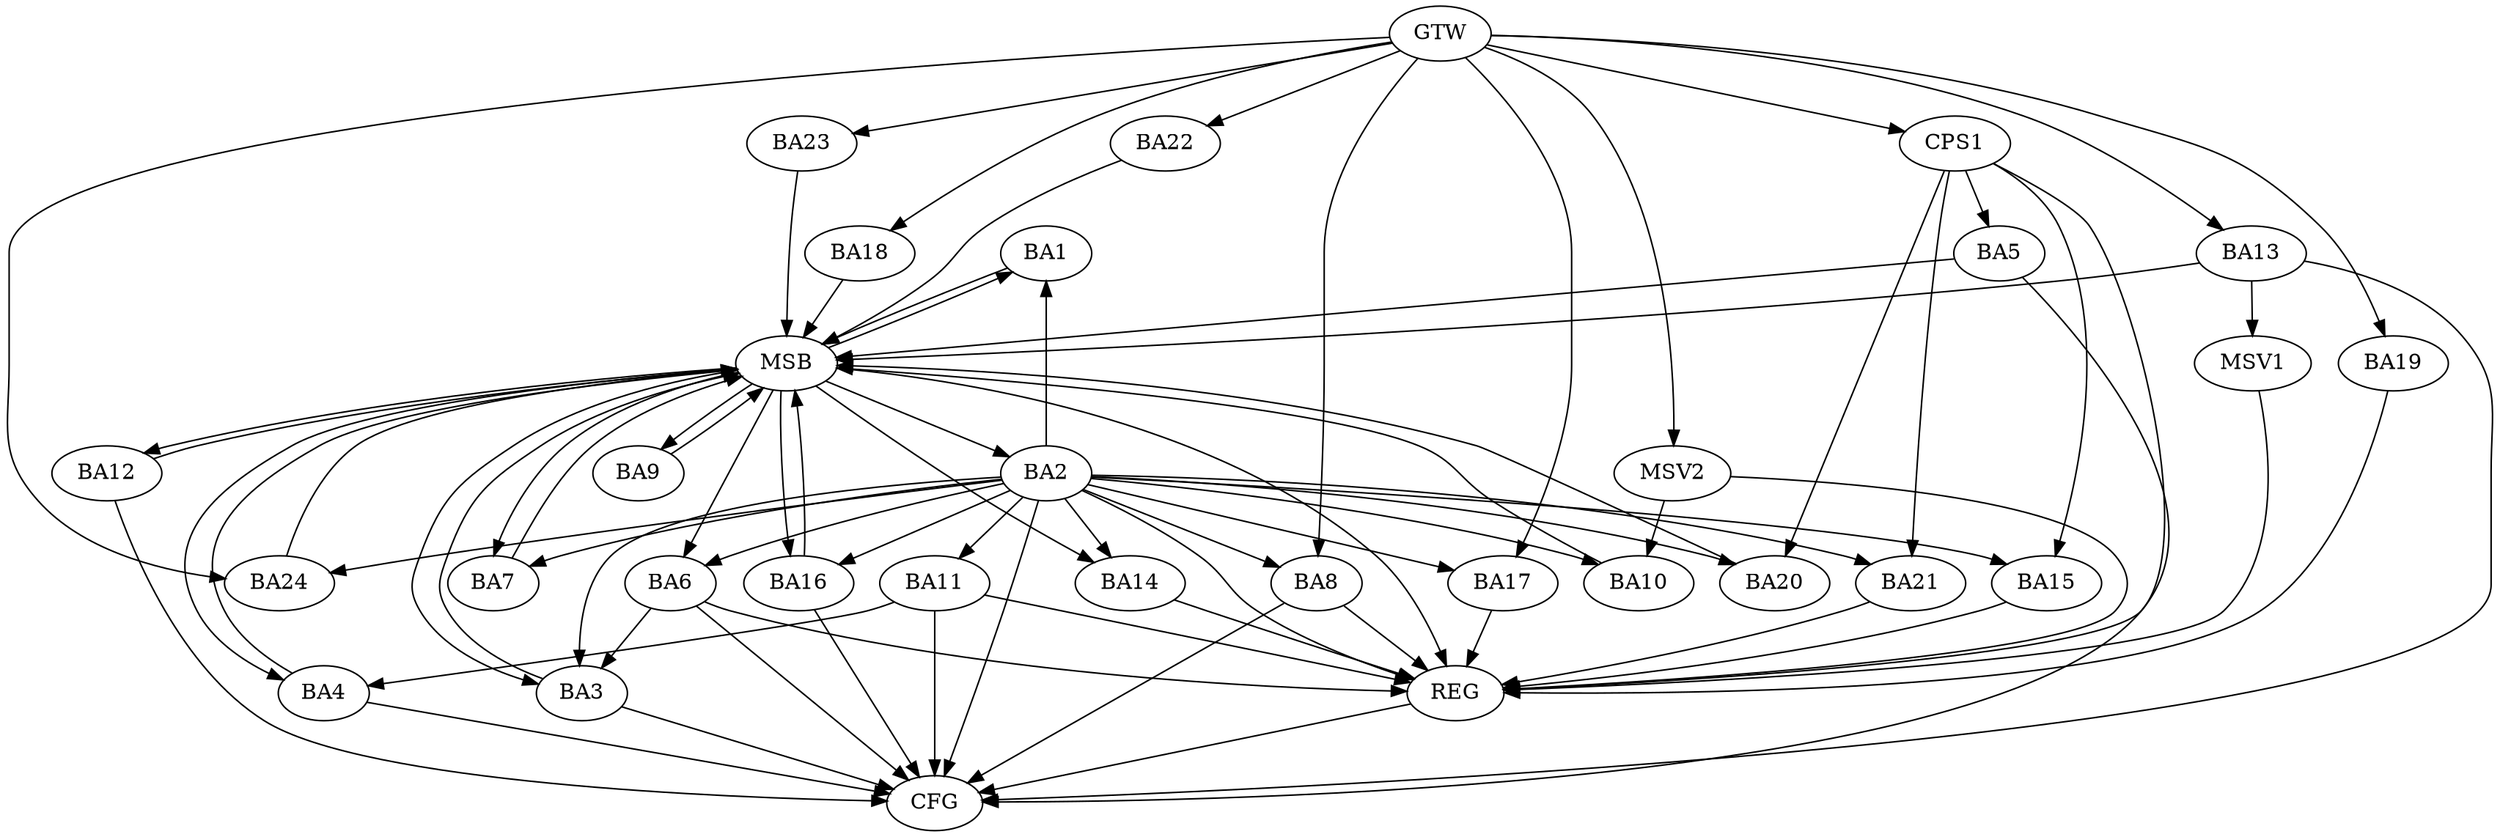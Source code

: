 strict digraph G {
  BA1 [ label="BA1" ];
  BA2 [ label="BA2" ];
  BA3 [ label="BA3" ];
  BA4 [ label="BA4" ];
  BA5 [ label="BA5" ];
  BA6 [ label="BA6" ];
  BA7 [ label="BA7" ];
  BA8 [ label="BA8" ];
  BA9 [ label="BA9" ];
  BA10 [ label="BA10" ];
  BA11 [ label="BA11" ];
  BA12 [ label="BA12" ];
  BA13 [ label="BA13" ];
  BA14 [ label="BA14" ];
  BA15 [ label="BA15" ];
  BA16 [ label="BA16" ];
  BA17 [ label="BA17" ];
  BA18 [ label="BA18" ];
  BA19 [ label="BA19" ];
  BA20 [ label="BA20" ];
  BA21 [ label="BA21" ];
  BA22 [ label="BA22" ];
  BA23 [ label="BA23" ];
  BA24 [ label="BA24" ];
  CPS1 [ label="CPS1" ];
  GTW [ label="GTW" ];
  REG [ label="REG" ];
  MSB [ label="MSB" ];
  CFG [ label="CFG" ];
  MSV1 [ label="MSV1" ];
  MSV2 [ label="MSV2" ];
  BA2 -> BA1;
  BA6 -> BA3;
  BA11 -> BA4;
  CPS1 -> BA15;
  CPS1 -> BA5;
  CPS1 -> BA20;
  CPS1 -> BA21;
  GTW -> BA8;
  GTW -> BA13;
  GTW -> BA17;
  GTW -> BA18;
  GTW -> BA19;
  GTW -> BA22;
  GTW -> BA23;
  GTW -> BA24;
  GTW -> CPS1;
  BA2 -> REG;
  BA6 -> REG;
  BA8 -> REG;
  BA11 -> REG;
  BA14 -> REG;
  BA15 -> REG;
  BA17 -> REG;
  BA19 -> REG;
  BA21 -> REG;
  CPS1 -> REG;
  BA1 -> MSB;
  MSB -> BA2;
  MSB -> REG;
  BA3 -> MSB;
  BA4 -> MSB;
  MSB -> BA1;
  BA5 -> MSB;
  MSB -> BA4;
  BA7 -> MSB;
  MSB -> BA3;
  BA9 -> MSB;
  MSB -> BA7;
  BA10 -> MSB;
  MSB -> BA9;
  BA12 -> MSB;
  BA13 -> MSB;
  BA16 -> MSB;
  BA18 -> MSB;
  MSB -> BA6;
  BA20 -> MSB;
  MSB -> BA14;
  BA22 -> MSB;
  MSB -> BA12;
  BA23 -> MSB;
  MSB -> BA16;
  BA24 -> MSB;
  BA3 -> CFG;
  BA13 -> CFG;
  BA6 -> CFG;
  BA5 -> CFG;
  BA2 -> CFG;
  BA11 -> CFG;
  BA8 -> CFG;
  BA12 -> CFG;
  BA16 -> CFG;
  BA4 -> CFG;
  REG -> CFG;
  BA2 -> BA15;
  BA2 -> BA7;
  BA2 -> BA24;
  BA2 -> BA11;
  BA2 -> BA6;
  BA2 -> BA10;
  BA2 -> BA21;
  BA2 -> BA16;
  BA2 -> BA14;
  BA2 -> BA20;
  BA2 -> BA3;
  BA2 -> BA8;
  BA2 -> BA17;
  BA13 -> MSV1;
  MSV1 -> REG;
  MSV2 -> BA10;
  GTW -> MSV2;
  MSV2 -> REG;
}
